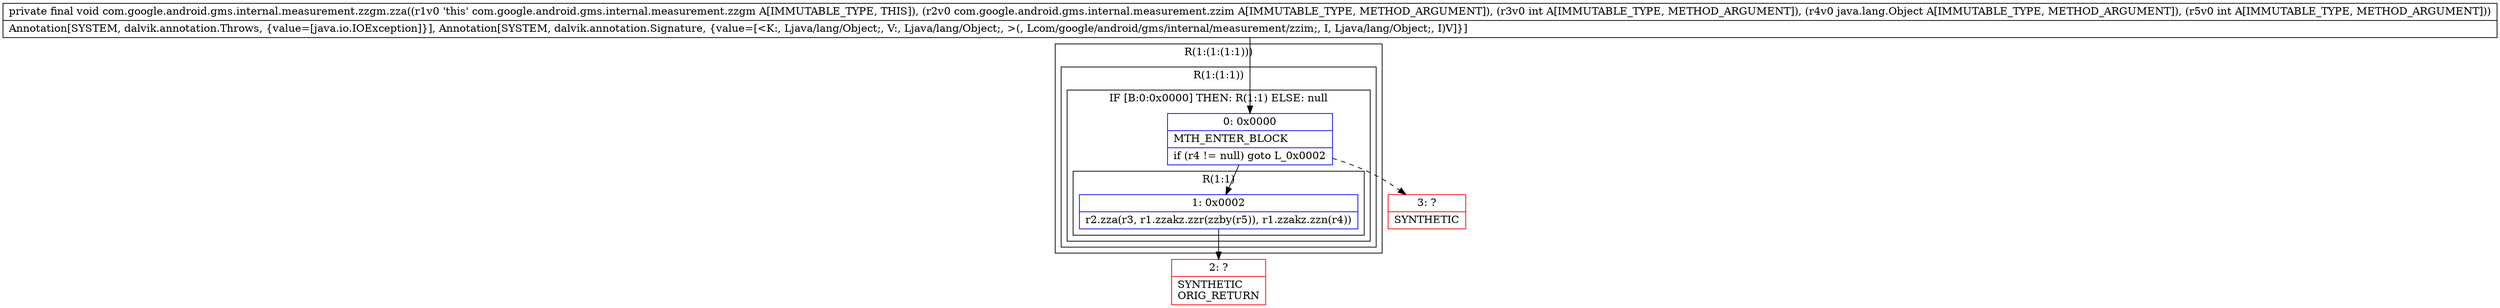 digraph "CFG forcom.google.android.gms.internal.measurement.zzgm.zza(Lcom\/google\/android\/gms\/internal\/measurement\/zzim;ILjava\/lang\/Object;I)V" {
subgraph cluster_Region_1669625660 {
label = "R(1:(1:(1:1)))";
node [shape=record,color=blue];
subgraph cluster_Region_1830878566 {
label = "R(1:(1:1))";
node [shape=record,color=blue];
subgraph cluster_IfRegion_1716650421 {
label = "IF [B:0:0x0000] THEN: R(1:1) ELSE: null";
node [shape=record,color=blue];
Node_0 [shape=record,label="{0\:\ 0x0000|MTH_ENTER_BLOCK\l|if (r4 != null) goto L_0x0002\l}"];
subgraph cluster_Region_2007165142 {
label = "R(1:1)";
node [shape=record,color=blue];
Node_1 [shape=record,label="{1\:\ 0x0002|r2.zza(r3, r1.zzakz.zzr(zzby(r5)), r1.zzakz.zzn(r4))\l}"];
}
}
}
}
Node_2 [shape=record,color=red,label="{2\:\ ?|SYNTHETIC\lORIG_RETURN\l}"];
Node_3 [shape=record,color=red,label="{3\:\ ?|SYNTHETIC\l}"];
MethodNode[shape=record,label="{private final void com.google.android.gms.internal.measurement.zzgm.zza((r1v0 'this' com.google.android.gms.internal.measurement.zzgm A[IMMUTABLE_TYPE, THIS]), (r2v0 com.google.android.gms.internal.measurement.zzim A[IMMUTABLE_TYPE, METHOD_ARGUMENT]), (r3v0 int A[IMMUTABLE_TYPE, METHOD_ARGUMENT]), (r4v0 java.lang.Object A[IMMUTABLE_TYPE, METHOD_ARGUMENT]), (r5v0 int A[IMMUTABLE_TYPE, METHOD_ARGUMENT]))  | Annotation[SYSTEM, dalvik.annotation.Throws, \{value=[java.io.IOException]\}], Annotation[SYSTEM, dalvik.annotation.Signature, \{value=[\<K:, Ljava\/lang\/Object;, V:, Ljava\/lang\/Object;, \>(, Lcom\/google\/android\/gms\/internal\/measurement\/zzim;, I, Ljava\/lang\/Object;, I)V]\}]\l}"];
MethodNode -> Node_0;
Node_0 -> Node_1;
Node_0 -> Node_3[style=dashed];
Node_1 -> Node_2;
}

